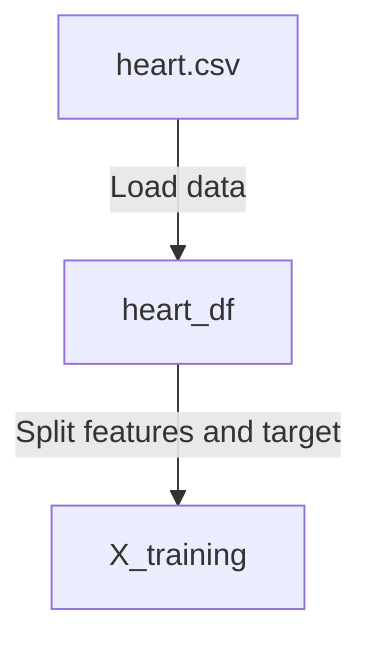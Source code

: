 flowchart TD
    A["heart.csv"] --> |"Load data"| B["heart_df"]
    B --> |"Split features and target"| C["X_training"]